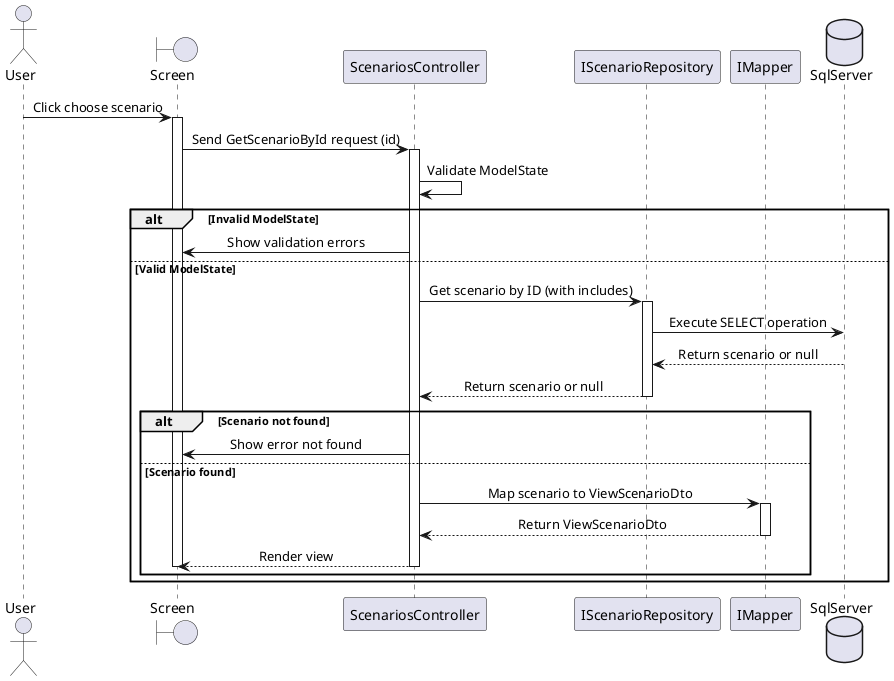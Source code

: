 @startuml ViewScenarioSequenceDiagram
skinparam SequenceMessageAlignment center
actor "User" as U
boundary "Screen " as Screen
participant "ScenariosController" as SC
participant "IScenarioRepository" as Repo
participant "IMapper" as Mapper
database "SqlServer" as DB

U -> Screen : Click choose scenario
activate Screen
Screen -> SC : Send GetScenarioById request (id)
activate SC

    SC -> SC : Validate ModelState
    alt Invalid ModelState
        SC -> Screen : Show validation errors
    else Valid ModelState
        SC -> Repo : Get scenario by ID (with includes)
        activate Repo
        Repo -> DB : Execute SELECT operation
        DB --> Repo : Return scenario or null
        Repo --> SC : Return scenario or null
        deactivate Repo

        alt Scenario not found
            SC -> Screen : Show error not found
        else Scenario found
            SC -> Mapper : Map scenario to ViewScenarioDto
            activate Mapper
            Mapper --> SC : Return ViewScenarioDto
            deactivate Mapper
            SC --> Screen : Render view
            deactivate SC
            deactivate Screen
        end
    end


@enduml
